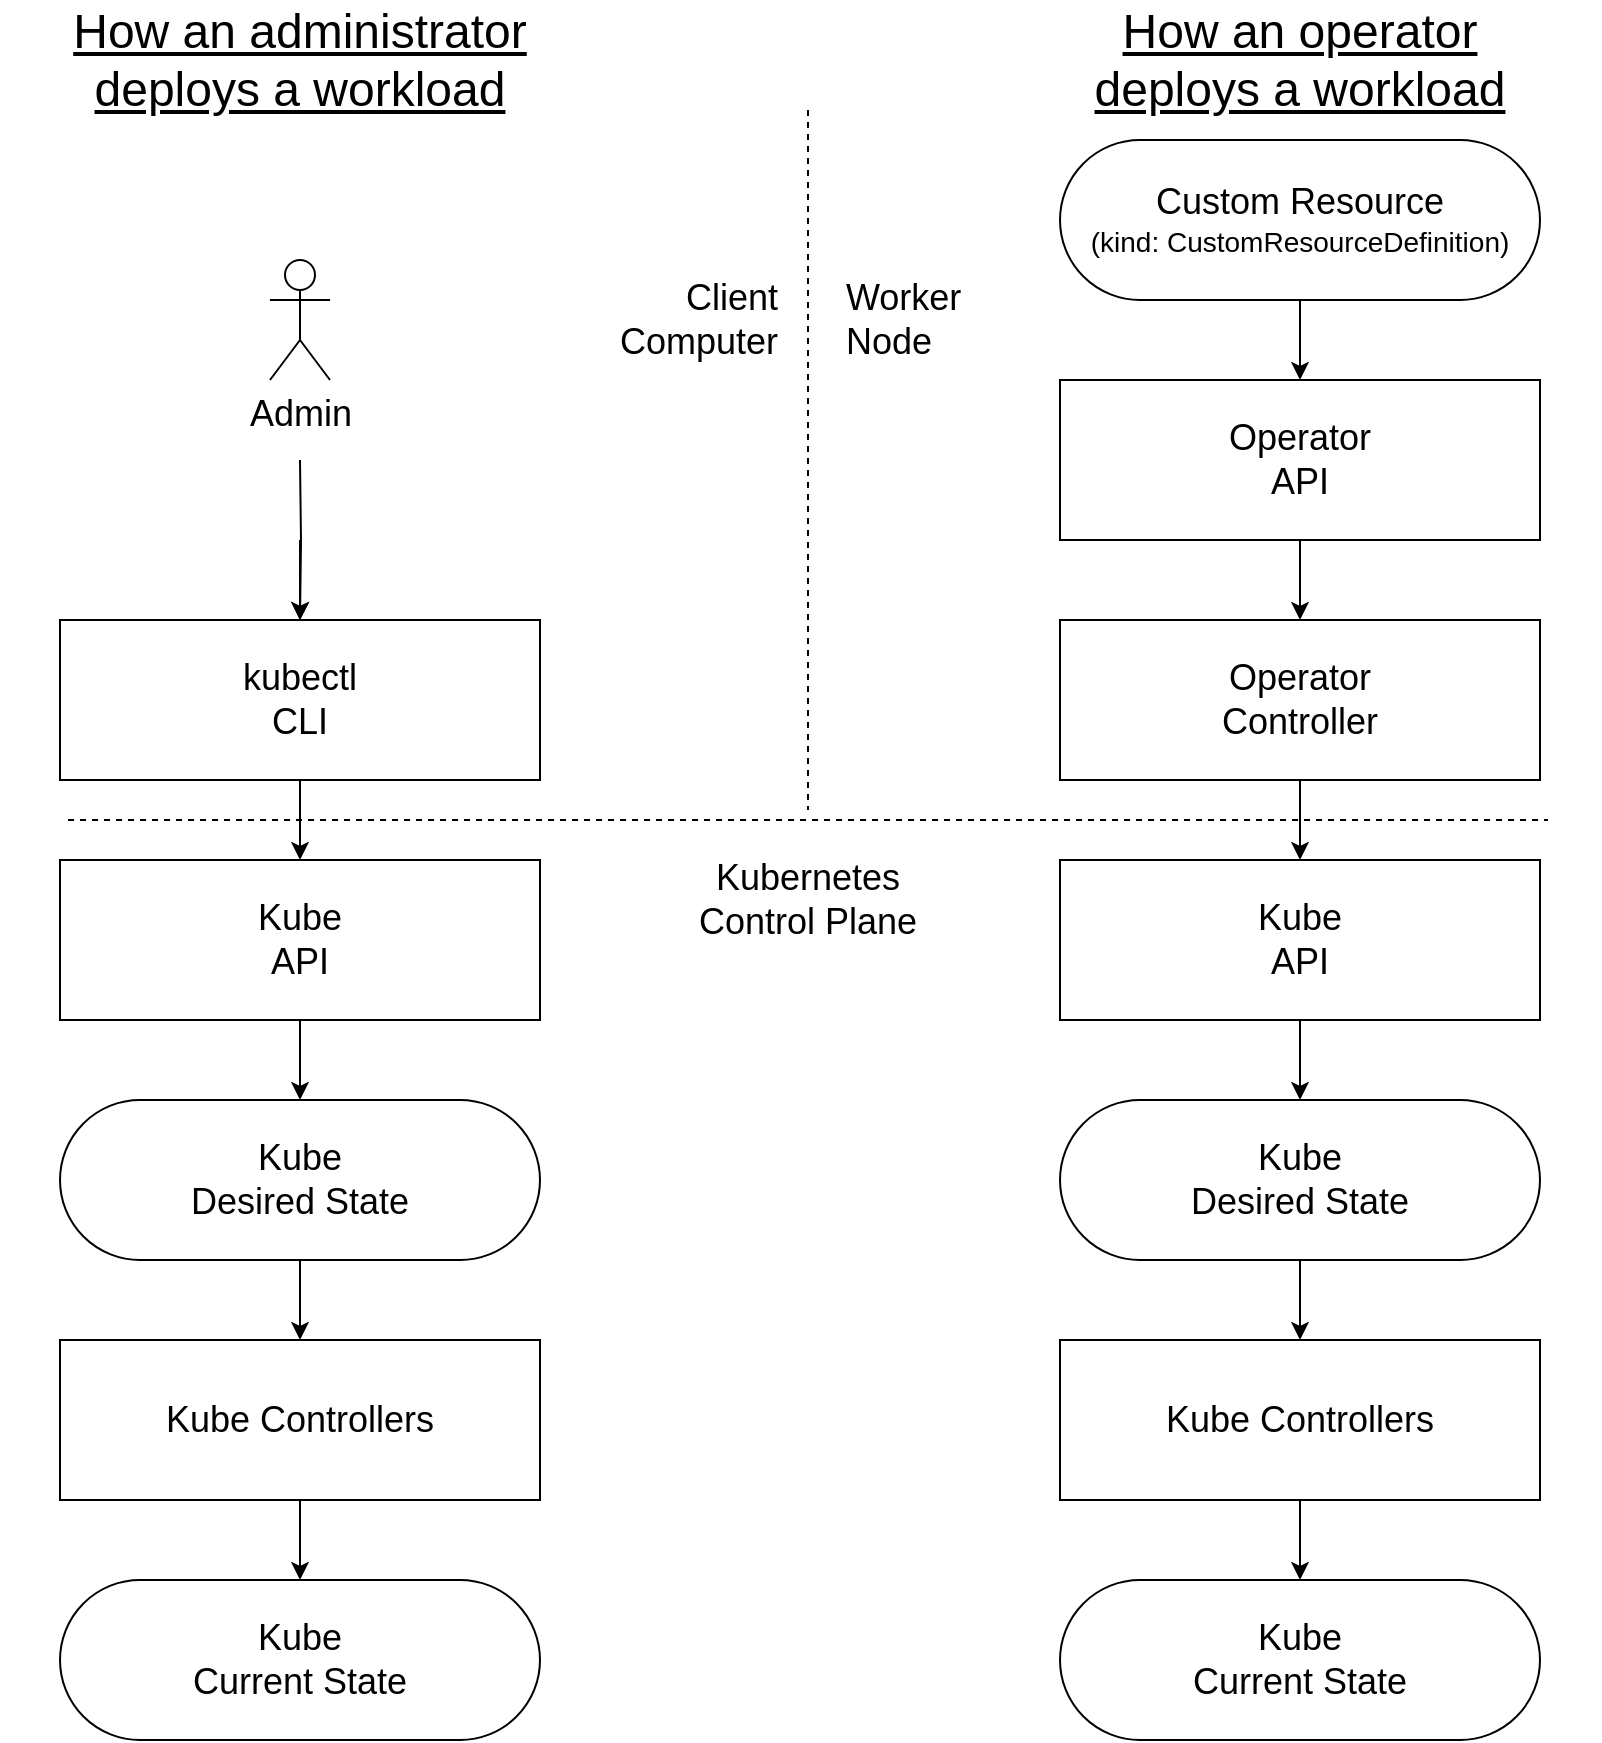 <mxfile version="14.1.8" type="device"><diagram id="C5RBs43oDa-KdzZeNtuy" name="Page-1"><mxGraphModel dx="1106" dy="788" grid="1" gridSize="10" guides="1" tooltips="1" connect="1" arrows="1" fold="1" page="1" pageScale="1" pageWidth="827" pageHeight="1169" math="0" shadow="0"><root><mxCell id="WIyWlLk6GJQsqaUBKTNV-0"/><mxCell id="WIyWlLk6GJQsqaUBKTNV-1" parent="WIyWlLk6GJQsqaUBKTNV-0"/><mxCell id="oJoJKGbYZQ9vikO4snlP-2" value="&lt;font&gt;&lt;font style=&quot;font-size: 18px&quot;&gt;kubectl&lt;br&gt;CLI&lt;/font&gt;&lt;br&gt;&lt;/font&gt;" style="rounded=0;whiteSpace=wrap;html=1;" parent="WIyWlLk6GJQsqaUBKTNV-1" vertex="1"><mxGeometry x="40" y="350" width="240" height="80" as="geometry"/></mxCell><mxCell id="oJoJKGbYZQ9vikO4snlP-3" value="&lt;font style=&quot;font-size: 18px&quot;&gt;Kube&lt;br&gt;Desired State&lt;/font&gt;" style="rounded=1;whiteSpace=wrap;html=1;arcSize=50;" parent="WIyWlLk6GJQsqaUBKTNV-1" vertex="1"><mxGeometry x="40" y="590" width="240" height="80" as="geometry"/></mxCell><mxCell id="oJoJKGbYZQ9vikO4snlP-4" value="&lt;font style=&quot;font-size: 18px&quot;&gt;Kube Controllers&lt;br&gt;&lt;/font&gt;" style="rounded=0;whiteSpace=wrap;html=1;" parent="WIyWlLk6GJQsqaUBKTNV-1" vertex="1"><mxGeometry x="40" y="710" width="240" height="80" as="geometry"/></mxCell><mxCell id="oJoJKGbYZQ9vikO4snlP-5" value="&lt;font&gt;&lt;font style=&quot;font-size: 18px&quot;&gt;Kube&lt;br&gt;API&lt;/font&gt;&lt;br&gt;&lt;/font&gt;" style="rounded=0;whiteSpace=wrap;html=1;" parent="WIyWlLk6GJQsqaUBKTNV-1" vertex="1"><mxGeometry x="40" y="470" width="240" height="80" as="geometry"/></mxCell><mxCell id="oJoJKGbYZQ9vikO4snlP-9" value="" style="endArrow=classic;html=1;exitX=0.5;exitY=1;exitDx=0;exitDy=0;entryX=0.5;entryY=0;entryDx=0;entryDy=0;strokeWidth=1;endFill=1;" parent="WIyWlLk6GJQsqaUBKTNV-1" target="oJoJKGbYZQ9vikO4snlP-2" edge="1"><mxGeometry width="50" height="50" relative="1" as="geometry"><mxPoint x="160" y="310" as="sourcePoint"/><mxPoint x="170" y="350" as="targetPoint"/></mxGeometry></mxCell><mxCell id="oJoJKGbYZQ9vikO4snlP-10" value="" style="endArrow=classic;html=1;exitX=0.5;exitY=1;exitDx=0;exitDy=0;entryX=0.5;entryY=0;entryDx=0;entryDy=0;strokeWidth=1;endFill=1;" parent="WIyWlLk6GJQsqaUBKTNV-1" source="oJoJKGbYZQ9vikO4snlP-2" target="oJoJKGbYZQ9vikO4snlP-5" edge="1"><mxGeometry width="50" height="50" relative="1" as="geometry"><mxPoint x="230" y="420" as="sourcePoint"/><mxPoint x="230" y="460" as="targetPoint"/></mxGeometry></mxCell><mxCell id="oJoJKGbYZQ9vikO4snlP-11" value="" style="endArrow=classic;html=1;exitX=0.5;exitY=1;exitDx=0;exitDy=0;entryX=0.5;entryY=0;entryDx=0;entryDy=0;strokeWidth=1;endFill=1;" parent="WIyWlLk6GJQsqaUBKTNV-1" source="oJoJKGbYZQ9vikO4snlP-5" target="oJoJKGbYZQ9vikO4snlP-3" edge="1"><mxGeometry width="50" height="50" relative="1" as="geometry"><mxPoint x="200" y="540" as="sourcePoint"/><mxPoint x="200" y="580" as="targetPoint"/></mxGeometry></mxCell><mxCell id="oJoJKGbYZQ9vikO4snlP-12" value="" style="endArrow=classic;html=1;exitX=0.5;exitY=1;exitDx=0;exitDy=0;entryX=0.5;entryY=0;entryDx=0;entryDy=0;strokeWidth=1;endFill=1;" parent="WIyWlLk6GJQsqaUBKTNV-1" source="oJoJKGbYZQ9vikO4snlP-3" target="oJoJKGbYZQ9vikO4snlP-4" edge="1"><mxGeometry width="50" height="50" relative="1" as="geometry"><mxPoint x="200" y="670" as="sourcePoint"/><mxPoint x="200" y="710" as="targetPoint"/></mxGeometry></mxCell><mxCell id="oJoJKGbYZQ9vikO4snlP-13" value="" style="endArrow=classic;html=1;exitX=0.5;exitY=1;exitDx=0;exitDy=0;strokeWidth=1;endFill=1;entryX=0.5;entryY=0;entryDx=0;entryDy=0;" parent="WIyWlLk6GJQsqaUBKTNV-1" source="oJoJKGbYZQ9vikO4snlP-4" target="oJoJKGbYZQ9vikO4snlP-15" edge="1"><mxGeometry width="50" height="50" relative="1" as="geometry"><mxPoint x="200" y="800" as="sourcePoint"/><mxPoint x="160" y="830" as="targetPoint"/></mxGeometry></mxCell><mxCell id="oJoJKGbYZQ9vikO4snlP-15" value="&lt;font style=&quot;font-size: 18px&quot;&gt;Kube&lt;br&gt;Current State&lt;/font&gt;" style="rounded=1;whiteSpace=wrap;html=1;arcSize=50;" parent="WIyWlLk6GJQsqaUBKTNV-1" vertex="1"><mxGeometry x="40" y="830" width="240" height="80" as="geometry"/></mxCell><mxCell id="oJoJKGbYZQ9vikO4snlP-17" value="&lt;font style=&quot;font-size: 18px&quot;&gt;Operator&lt;br&gt;API&lt;/font&gt;" style="rounded=0;whiteSpace=wrap;html=1;" parent="WIyWlLk6GJQsqaUBKTNV-1" vertex="1"><mxGeometry x="540" y="230" width="240" height="80" as="geometry"/></mxCell><mxCell id="oJoJKGbYZQ9vikO4snlP-18" value="&lt;font style=&quot;font-size: 18px&quot;&gt;Operator&lt;br&gt;Controller&lt;/font&gt;" style="rounded=0;whiteSpace=wrap;html=1;" parent="WIyWlLk6GJQsqaUBKTNV-1" vertex="1"><mxGeometry x="540" y="350" width="240" height="80" as="geometry"/></mxCell><mxCell id="oJoJKGbYZQ9vikO4snlP-19" value="&lt;font style=&quot;font-size: 18px&quot;&gt;Kube&lt;br&gt;Desired State&lt;/font&gt;" style="rounded=1;whiteSpace=wrap;html=1;arcSize=50;" parent="WIyWlLk6GJQsqaUBKTNV-1" vertex="1"><mxGeometry x="540" y="590" width="240" height="80" as="geometry"/></mxCell><mxCell id="oJoJKGbYZQ9vikO4snlP-20" value="&lt;span style=&quot;font-size: 18px&quot;&gt;Kube Controllers&lt;/span&gt;" style="rounded=0;whiteSpace=wrap;html=1;" parent="WIyWlLk6GJQsqaUBKTNV-1" vertex="1"><mxGeometry x="540" y="710" width="240" height="80" as="geometry"/></mxCell><mxCell id="oJoJKGbYZQ9vikO4snlP-21" value="&lt;font&gt;&lt;font style=&quot;font-size: 18px&quot;&gt;Kube&lt;br&gt;API&lt;/font&gt;&lt;br&gt;&lt;/font&gt;" style="rounded=0;whiteSpace=wrap;html=1;" parent="WIyWlLk6GJQsqaUBKTNV-1" vertex="1"><mxGeometry x="540" y="470" width="240" height="80" as="geometry"/></mxCell><mxCell id="oJoJKGbYZQ9vikO4snlP-22" value="" style="endArrow=classic;html=1;exitX=0.5;exitY=1;exitDx=0;exitDy=0;entryX=0.5;entryY=0;entryDx=0;entryDy=0;strokeWidth=1;endFill=1;" parent="WIyWlLk6GJQsqaUBKTNV-1" source="oJoJKGbYZQ9vikO4snlP-29" target="oJoJKGbYZQ9vikO4snlP-17" edge="1"><mxGeometry width="50" height="50" relative="1" as="geometry"><mxPoint x="660" y="190" as="sourcePoint"/><mxPoint x="930" y="510" as="targetPoint"/></mxGeometry></mxCell><mxCell id="oJoJKGbYZQ9vikO4snlP-23" value="" style="endArrow=classic;html=1;exitX=0.5;exitY=1;exitDx=0;exitDy=0;entryX=0.5;entryY=0;entryDx=0;entryDy=0;strokeWidth=1;endFill=1;" parent="WIyWlLk6GJQsqaUBKTNV-1" source="oJoJKGbYZQ9vikO4snlP-17" target="oJoJKGbYZQ9vikO4snlP-18" edge="1"><mxGeometry width="50" height="50" relative="1" as="geometry"><mxPoint x="670" y="310" as="sourcePoint"/><mxPoint x="670" y="350" as="targetPoint"/></mxGeometry></mxCell><mxCell id="oJoJKGbYZQ9vikO4snlP-24" value="" style="endArrow=classic;html=1;exitX=0.5;exitY=1;exitDx=0;exitDy=0;entryX=0.5;entryY=0;entryDx=0;entryDy=0;strokeWidth=1;endFill=1;" parent="WIyWlLk6GJQsqaUBKTNV-1" source="oJoJKGbYZQ9vikO4snlP-18" target="oJoJKGbYZQ9vikO4snlP-21" edge="1"><mxGeometry width="50" height="50" relative="1" as="geometry"><mxPoint x="730" y="420" as="sourcePoint"/><mxPoint x="730" y="460" as="targetPoint"/></mxGeometry></mxCell><mxCell id="oJoJKGbYZQ9vikO4snlP-25" value="" style="endArrow=classic;html=1;exitX=0.5;exitY=1;exitDx=0;exitDy=0;entryX=0.5;entryY=0;entryDx=0;entryDy=0;strokeWidth=1;endFill=1;" parent="WIyWlLk6GJQsqaUBKTNV-1" source="oJoJKGbYZQ9vikO4snlP-21" target="oJoJKGbYZQ9vikO4snlP-19" edge="1"><mxGeometry width="50" height="50" relative="1" as="geometry"><mxPoint x="700" y="540" as="sourcePoint"/><mxPoint x="700" y="580" as="targetPoint"/></mxGeometry></mxCell><mxCell id="oJoJKGbYZQ9vikO4snlP-26" value="" style="endArrow=classic;html=1;exitX=0.5;exitY=1;exitDx=0;exitDy=0;entryX=0.5;entryY=0;entryDx=0;entryDy=0;strokeWidth=1;endFill=1;" parent="WIyWlLk6GJQsqaUBKTNV-1" source="oJoJKGbYZQ9vikO4snlP-19" target="oJoJKGbYZQ9vikO4snlP-20" edge="1"><mxGeometry width="50" height="50" relative="1" as="geometry"><mxPoint x="700" y="670" as="sourcePoint"/><mxPoint x="700" y="710" as="targetPoint"/></mxGeometry></mxCell><mxCell id="oJoJKGbYZQ9vikO4snlP-27" value="" style="endArrow=classic;html=1;exitX=0.5;exitY=1;exitDx=0;exitDy=0;strokeWidth=1;endFill=1;entryX=0.5;entryY=0;entryDx=0;entryDy=0;" parent="WIyWlLk6GJQsqaUBKTNV-1" source="oJoJKGbYZQ9vikO4snlP-20" target="oJoJKGbYZQ9vikO4snlP-28" edge="1"><mxGeometry width="50" height="50" relative="1" as="geometry"><mxPoint x="700" y="800" as="sourcePoint"/><mxPoint x="660" y="830" as="targetPoint"/></mxGeometry></mxCell><mxCell id="oJoJKGbYZQ9vikO4snlP-28" value="&lt;font style=&quot;font-size: 18px&quot;&gt;Kube&lt;br&gt;Current State&lt;/font&gt;" style="rounded=1;whiteSpace=wrap;html=1;arcSize=50;" parent="WIyWlLk6GJQsqaUBKTNV-1" vertex="1"><mxGeometry x="540" y="830" width="240" height="80" as="geometry"/></mxCell><mxCell id="oJoJKGbYZQ9vikO4snlP-29" value="&lt;font style=&quot;font-size: 18px&quot;&gt;Custom Resource&lt;br&gt;&lt;/font&gt;&lt;span style=&quot;font-size: 14px&quot;&gt;(kind: CustomResourceDefinition)&lt;/span&gt;" style="rounded=1;whiteSpace=wrap;html=1;arcSize=50;" parent="WIyWlLk6GJQsqaUBKTNV-1" vertex="1"><mxGeometry x="540" y="110" width="240" height="80" as="geometry"/></mxCell><mxCell id="oJoJKGbYZQ9vikO4snlP-30" value="&lt;font style=&quot;font-size: 24px&quot;&gt;&lt;u&gt;How an administrator&lt;br&gt;deploys a workload&lt;/u&gt;&lt;/font&gt;" style="text;html=1;strokeColor=none;fillColor=none;align=center;verticalAlign=middle;whiteSpace=wrap;rounded=0;" parent="WIyWlLk6GJQsqaUBKTNV-1" vertex="1"><mxGeometry x="10" y="40" width="300" height="60" as="geometry"/></mxCell><mxCell id="oJoJKGbYZQ9vikO4snlP-31" value="&lt;font style=&quot;font-size: 24px&quot;&gt;&lt;u&gt;How an operator&lt;br&gt;deploys a workload&lt;br&gt;&lt;/u&gt;&lt;/font&gt;" style="text;html=1;strokeColor=none;fillColor=none;align=center;verticalAlign=middle;whiteSpace=wrap;rounded=0;" parent="WIyWlLk6GJQsqaUBKTNV-1" vertex="1"><mxGeometry x="510" y="40" width="300" height="60" as="geometry"/></mxCell><mxCell id="oJoJKGbYZQ9vikO4snlP-33" value="" style="edgeStyle=orthogonalEdgeStyle;rounded=0;orthogonalLoop=1;jettySize=auto;html=1;endArrow=classic;endFill=1;strokeWidth=1;" parent="WIyWlLk6GJQsqaUBKTNV-1" target="oJoJKGbYZQ9vikO4snlP-2" edge="1"><mxGeometry relative="1" as="geometry"><mxPoint x="160" y="270" as="sourcePoint"/></mxGeometry></mxCell><mxCell id="oJoJKGbYZQ9vikO4snlP-32" value="&lt;font style=&quot;font-size: 18px&quot;&gt;Admin&lt;/font&gt;" style="shape=umlActor;verticalLabelPosition=bottom;verticalAlign=top;html=1;outlineConnect=0;" parent="WIyWlLk6GJQsqaUBKTNV-1" vertex="1"><mxGeometry x="145" y="170" width="30" height="60" as="geometry"/></mxCell><mxCell id="EM4vqOb8Q8Z45nbLi9qc-0" value="" style="endArrow=none;dashed=1;html=1;strokeWidth=1;" parent="WIyWlLk6GJQsqaUBKTNV-1" edge="1"><mxGeometry width="50" height="50" relative="1" as="geometry"><mxPoint x="44" y="450" as="sourcePoint"/><mxPoint x="784" y="450" as="targetPoint"/></mxGeometry></mxCell><mxCell id="EM4vqOb8Q8Z45nbLi9qc-1" value="&lt;font style=&quot;font-size: 18px&quot;&gt;Kubernetes Control Plane&lt;/font&gt;" style="text;html=1;strokeColor=none;fillColor=none;align=center;verticalAlign=middle;whiteSpace=wrap;rounded=0;dashed=1;" parent="WIyWlLk6GJQsqaUBKTNV-1" vertex="1"><mxGeometry x="348" y="470" width="131.5" height="40" as="geometry"/></mxCell><mxCell id="EM4vqOb8Q8Z45nbLi9qc-2" value="" style="endArrow=none;dashed=1;html=1;strokeWidth=1;" parent="WIyWlLk6GJQsqaUBKTNV-1" edge="1"><mxGeometry width="50" height="50" relative="1" as="geometry"><mxPoint x="414" y="95" as="sourcePoint"/><mxPoint x="414" y="445" as="targetPoint"/></mxGeometry></mxCell><mxCell id="EM4vqOb8Q8Z45nbLi9qc-3" value="&lt;font style=&quot;font-size: 18px&quot;&gt;Client&lt;br&gt;Computer&lt;/font&gt;" style="text;html=1;strokeColor=none;fillColor=none;align=right;verticalAlign=middle;whiteSpace=wrap;rounded=0;dashed=1;" parent="WIyWlLk6GJQsqaUBKTNV-1" vertex="1"><mxGeometry x="281" y="180" width="120" height="40" as="geometry"/></mxCell><mxCell id="EM4vqOb8Q8Z45nbLi9qc-4" value="&lt;span style=&quot;font-size: 18px&quot;&gt;Worker&lt;br&gt;Node&lt;/span&gt;" style="text;html=1;strokeColor=none;fillColor=none;align=left;verticalAlign=middle;whiteSpace=wrap;rounded=0;dashed=1;" parent="WIyWlLk6GJQsqaUBKTNV-1" vertex="1"><mxGeometry x="431" y="180" width="115.5" height="40" as="geometry"/></mxCell></root></mxGraphModel></diagram></mxfile>